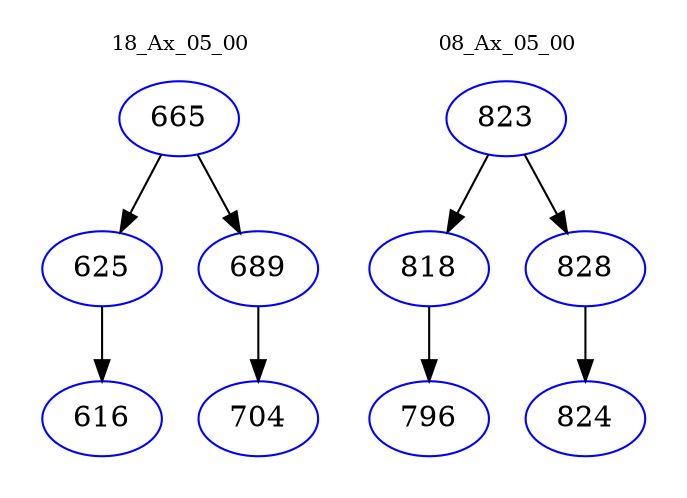 digraph{
subgraph cluster_0 {
color = white
label = "18_Ax_05_00";
fontsize=10;
T0_665 [label="665", color="blue"]
T0_665 -> T0_625 [color="black"]
T0_625 [label="625", color="blue"]
T0_625 -> T0_616 [color="black"]
T0_616 [label="616", color="blue"]
T0_665 -> T0_689 [color="black"]
T0_689 [label="689", color="blue"]
T0_689 -> T0_704 [color="black"]
T0_704 [label="704", color="blue"]
}
subgraph cluster_1 {
color = white
label = "08_Ax_05_00";
fontsize=10;
T1_823 [label="823", color="blue"]
T1_823 -> T1_818 [color="black"]
T1_818 [label="818", color="blue"]
T1_818 -> T1_796 [color="black"]
T1_796 [label="796", color="blue"]
T1_823 -> T1_828 [color="black"]
T1_828 [label="828", color="blue"]
T1_828 -> T1_824 [color="black"]
T1_824 [label="824", color="blue"]
}
}
